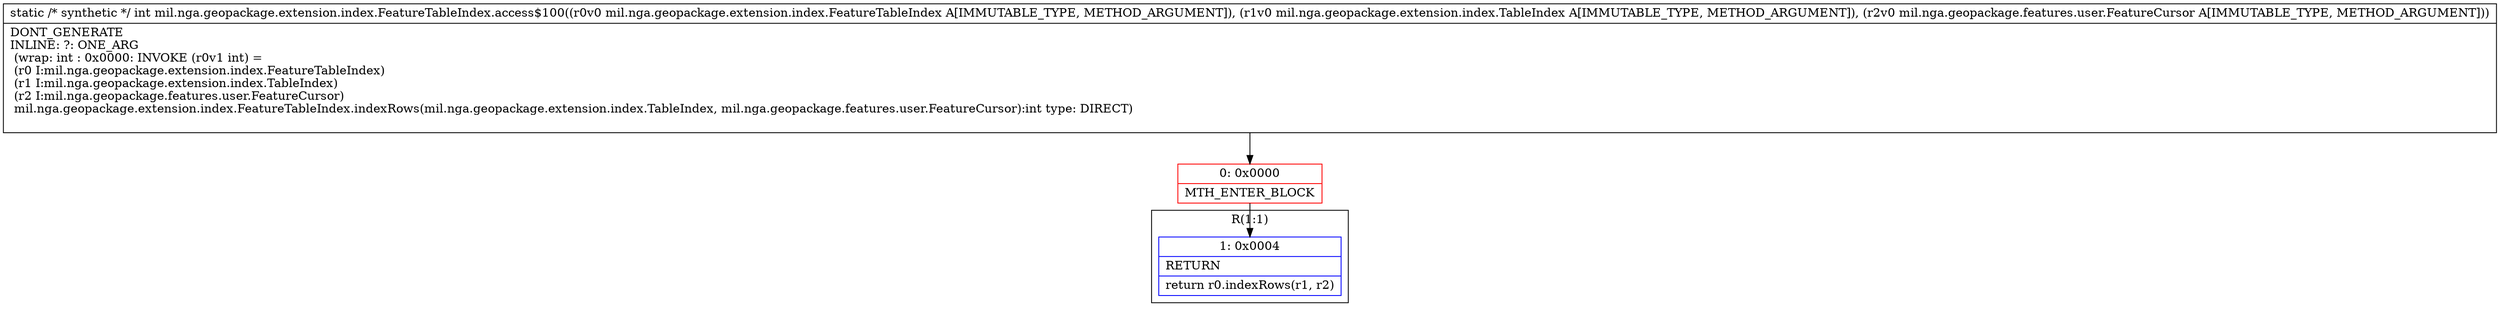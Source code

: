 digraph "CFG formil.nga.geopackage.extension.index.FeatureTableIndex.access$100(Lmil\/nga\/geopackage\/extension\/index\/FeatureTableIndex;Lmil\/nga\/geopackage\/extension\/index\/TableIndex;Lmil\/nga\/geopackage\/features\/user\/FeatureCursor;)I" {
subgraph cluster_Region_180242998 {
label = "R(1:1)";
node [shape=record,color=blue];
Node_1 [shape=record,label="{1\:\ 0x0004|RETURN\l|return r0.indexRows(r1, r2)\l}"];
}
Node_0 [shape=record,color=red,label="{0\:\ 0x0000|MTH_ENTER_BLOCK\l}"];
MethodNode[shape=record,label="{static \/* synthetic *\/ int mil.nga.geopackage.extension.index.FeatureTableIndex.access$100((r0v0 mil.nga.geopackage.extension.index.FeatureTableIndex A[IMMUTABLE_TYPE, METHOD_ARGUMENT]), (r1v0 mil.nga.geopackage.extension.index.TableIndex A[IMMUTABLE_TYPE, METHOD_ARGUMENT]), (r2v0 mil.nga.geopackage.features.user.FeatureCursor A[IMMUTABLE_TYPE, METHOD_ARGUMENT]))  | DONT_GENERATE\lINLINE: ?: ONE_ARG  \l  (wrap: int : 0x0000: INVOKE  (r0v1 int) = \l  (r0 I:mil.nga.geopackage.extension.index.FeatureTableIndex)\l  (r1 I:mil.nga.geopackage.extension.index.TableIndex)\l  (r2 I:mil.nga.geopackage.features.user.FeatureCursor)\l mil.nga.geopackage.extension.index.FeatureTableIndex.indexRows(mil.nga.geopackage.extension.index.TableIndex, mil.nga.geopackage.features.user.FeatureCursor):int type: DIRECT)\l\l}"];
MethodNode -> Node_0;
Node_0 -> Node_1;
}

